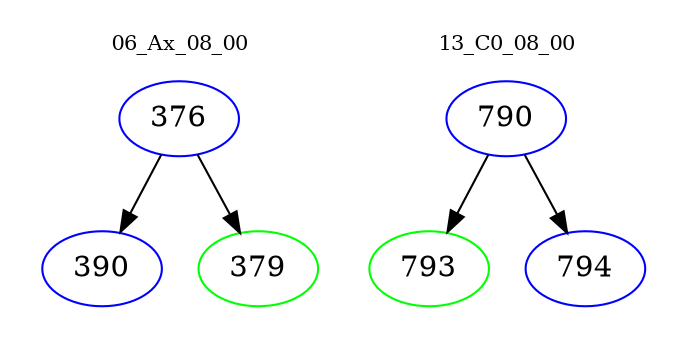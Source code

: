 digraph{
subgraph cluster_0 {
color = white
label = "06_Ax_08_00";
fontsize=10;
T0_376 [label="376", color="blue"]
T0_376 -> T0_390 [color="black"]
T0_390 [label="390", color="blue"]
T0_376 -> T0_379 [color="black"]
T0_379 [label="379", color="green"]
}
subgraph cluster_1 {
color = white
label = "13_C0_08_00";
fontsize=10;
T1_790 [label="790", color="blue"]
T1_790 -> T1_793 [color="black"]
T1_793 [label="793", color="green"]
T1_790 -> T1_794 [color="black"]
T1_794 [label="794", color="blue"]
}
}
